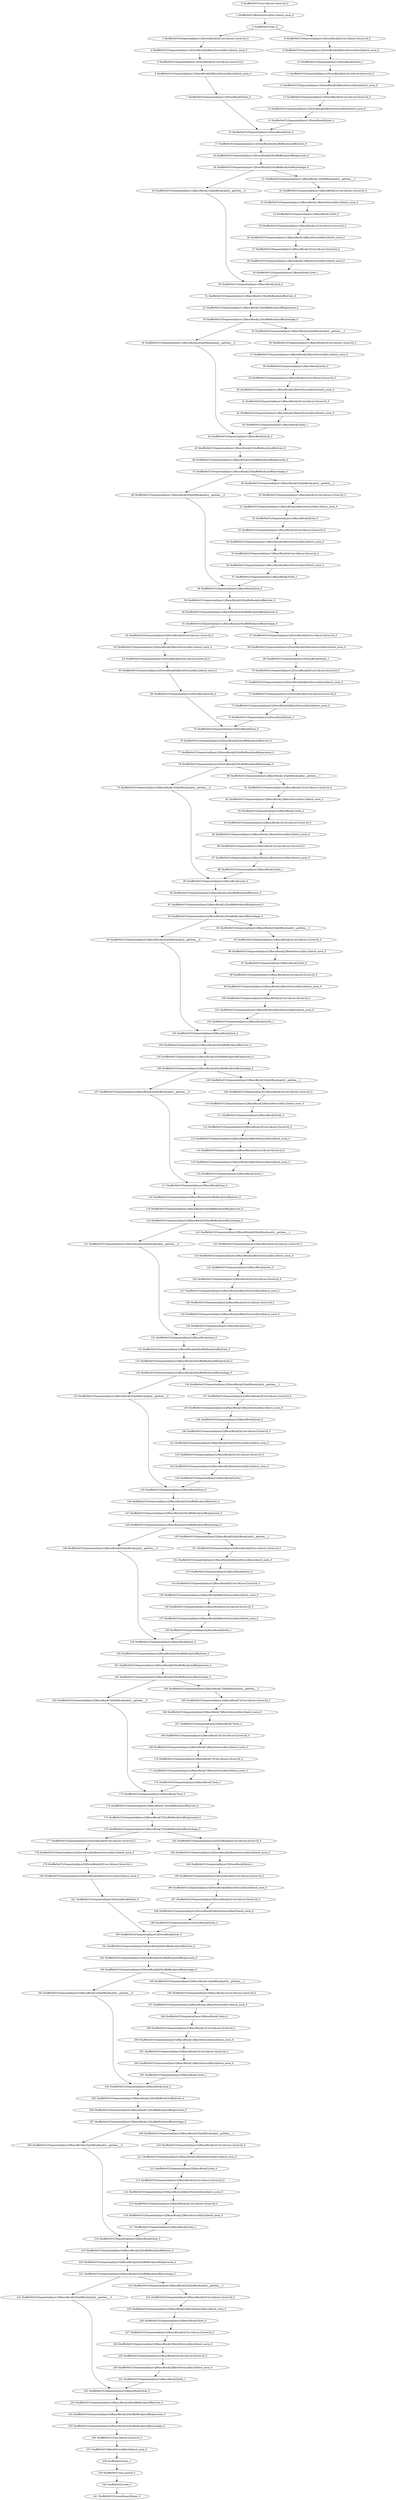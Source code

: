 strict digraph  {
"0 ShuffleNetV2/Conv2d[conv1]/conv2d_0" [id=0, type=conv2d];
"1 ShuffleNetV2/BatchNorm2d[bn1]/batch_norm_0" [id=1, type=batch_norm];
"2 ShuffleNetV2/relu_0" [id=2, type=relu];
"3 ShuffleNetV2/Sequential[layer1]/DownBlock[0]/Conv2d[conv1]/conv2d_0" [id=3, type=conv2d];
"4 ShuffleNetV2/Sequential[layer1]/DownBlock[0]/BatchNorm2d[bn1]/batch_norm_0" [id=4, type=batch_norm];
"5 ShuffleNetV2/Sequential[layer1]/DownBlock[0]/Conv2d[conv2]/conv2d_0" [id=5, type=conv2d];
"6 ShuffleNetV2/Sequential[layer1]/DownBlock[0]/BatchNorm2d[bn2]/batch_norm_0" [id=6, type=batch_norm];
"7 ShuffleNetV2/Sequential[layer1]/DownBlock[0]/relu_0" [id=7, type=relu];
"8 ShuffleNetV2/Sequential[layer1]/DownBlock[0]/Conv2d[conv3]/conv2d_0" [id=8, type=conv2d];
"9 ShuffleNetV2/Sequential[layer1]/DownBlock[0]/BatchNorm2d[bn3]/batch_norm_0" [id=9, type=batch_norm];
"10 ShuffleNetV2/Sequential[layer1]/DownBlock[0]/relu_1" [id=10, type=relu];
"11 ShuffleNetV2/Sequential[layer1]/DownBlock[0]/Conv2d[conv4]/conv2d_0" [id=11, type=conv2d];
"12 ShuffleNetV2/Sequential[layer1]/DownBlock[0]/BatchNorm2d[bn4]/batch_norm_0" [id=12, type=batch_norm];
"13 ShuffleNetV2/Sequential[layer1]/DownBlock[0]/Conv2d[conv5]/conv2d_0" [id=13, type=conv2d];
"14 ShuffleNetV2/Sequential[layer1]/DownBlock[0]/BatchNorm2d[bn5]/batch_norm_0" [id=14, type=batch_norm];
"15 ShuffleNetV2/Sequential[layer1]/DownBlock[0]/relu_2" [id=15, type=relu];
"16 ShuffleNetV2/Sequential[layer1]/DownBlock[0]/cat_0" [id=16, type=cat];
"17 ShuffleNetV2/Sequential[layer1]/DownBlock[0]/ShuffleBlock[shuffle]/view_0" [id=17, type=view];
"18 ShuffleNetV2/Sequential[layer1]/DownBlock[0]/ShuffleBlock[shuffle]/permute_0" [id=18, type=permute];
"19 ShuffleNetV2/Sequential[layer1]/DownBlock[0]/ShuffleBlock[shuffle]/reshape_0" [id=19, type=reshape];
"20 ShuffleNetV2/Sequential[layer1]/BasicBlock[1]/SplitBlock[split]/__getitem___0" [id=20, type=__getitem__];
"21 ShuffleNetV2/Sequential[layer1]/BasicBlock[1]/SplitBlock[split]/__getitem___1" [id=21, type=__getitem__];
"22 ShuffleNetV2/Sequential[layer1]/BasicBlock[1]/Conv2d[conv1]/conv2d_0" [id=22, type=conv2d];
"23 ShuffleNetV2/Sequential[layer1]/BasicBlock[1]/BatchNorm2d[bn1]/batch_norm_0" [id=23, type=batch_norm];
"24 ShuffleNetV2/Sequential[layer1]/BasicBlock[1]/relu_0" [id=24, type=relu];
"25 ShuffleNetV2/Sequential[layer1]/BasicBlock[1]/Conv2d[conv2]/conv2d_0" [id=25, type=conv2d];
"26 ShuffleNetV2/Sequential[layer1]/BasicBlock[1]/BatchNorm2d[bn2]/batch_norm_0" [id=26, type=batch_norm];
"27 ShuffleNetV2/Sequential[layer1]/BasicBlock[1]/Conv2d[conv3]/conv2d_0" [id=27, type=conv2d];
"28 ShuffleNetV2/Sequential[layer1]/BasicBlock[1]/BatchNorm2d[bn3]/batch_norm_0" [id=28, type=batch_norm];
"29 ShuffleNetV2/Sequential[layer1]/BasicBlock[1]/relu_1" [id=29, type=relu];
"30 ShuffleNetV2/Sequential[layer1]/BasicBlock[1]/cat_0" [id=30, type=cat];
"31 ShuffleNetV2/Sequential[layer1]/BasicBlock[1]/ShuffleBlock[shuffle]/view_0" [id=31, type=view];
"32 ShuffleNetV2/Sequential[layer1]/BasicBlock[1]/ShuffleBlock[shuffle]/permute_0" [id=32, type=permute];
"33 ShuffleNetV2/Sequential[layer1]/BasicBlock[1]/ShuffleBlock[shuffle]/reshape_0" [id=33, type=reshape];
"34 ShuffleNetV2/Sequential[layer1]/BasicBlock[2]/SplitBlock[split]/__getitem___0" [id=34, type=__getitem__];
"35 ShuffleNetV2/Sequential[layer1]/BasicBlock[2]/SplitBlock[split]/__getitem___1" [id=35, type=__getitem__];
"36 ShuffleNetV2/Sequential[layer1]/BasicBlock[2]/Conv2d[conv1]/conv2d_0" [id=36, type=conv2d];
"37 ShuffleNetV2/Sequential[layer1]/BasicBlock[2]/BatchNorm2d[bn1]/batch_norm_0" [id=37, type=batch_norm];
"38 ShuffleNetV2/Sequential[layer1]/BasicBlock[2]/relu_0" [id=38, type=relu];
"39 ShuffleNetV2/Sequential[layer1]/BasicBlock[2]/Conv2d[conv2]/conv2d_0" [id=39, type=conv2d];
"40 ShuffleNetV2/Sequential[layer1]/BasicBlock[2]/BatchNorm2d[bn2]/batch_norm_0" [id=40, type=batch_norm];
"41 ShuffleNetV2/Sequential[layer1]/BasicBlock[2]/Conv2d[conv3]/conv2d_0" [id=41, type=conv2d];
"42 ShuffleNetV2/Sequential[layer1]/BasicBlock[2]/BatchNorm2d[bn3]/batch_norm_0" [id=42, type=batch_norm];
"43 ShuffleNetV2/Sequential[layer1]/BasicBlock[2]/relu_1" [id=43, type=relu];
"44 ShuffleNetV2/Sequential[layer1]/BasicBlock[2]/cat_0" [id=44, type=cat];
"45 ShuffleNetV2/Sequential[layer1]/BasicBlock[2]/ShuffleBlock[shuffle]/view_0" [id=45, type=view];
"46 ShuffleNetV2/Sequential[layer1]/BasicBlock[2]/ShuffleBlock[shuffle]/permute_0" [id=46, type=permute];
"47 ShuffleNetV2/Sequential[layer1]/BasicBlock[2]/ShuffleBlock[shuffle]/reshape_0" [id=47, type=reshape];
"48 ShuffleNetV2/Sequential[layer1]/BasicBlock[3]/SplitBlock[split]/__getitem___0" [id=48, type=__getitem__];
"49 ShuffleNetV2/Sequential[layer1]/BasicBlock[3]/SplitBlock[split]/__getitem___1" [id=49, type=__getitem__];
"50 ShuffleNetV2/Sequential[layer1]/BasicBlock[3]/Conv2d[conv1]/conv2d_0" [id=50, type=conv2d];
"51 ShuffleNetV2/Sequential[layer1]/BasicBlock[3]/BatchNorm2d[bn1]/batch_norm_0" [id=51, type=batch_norm];
"52 ShuffleNetV2/Sequential[layer1]/BasicBlock[3]/relu_0" [id=52, type=relu];
"53 ShuffleNetV2/Sequential[layer1]/BasicBlock[3]/Conv2d[conv2]/conv2d_0" [id=53, type=conv2d];
"54 ShuffleNetV2/Sequential[layer1]/BasicBlock[3]/BatchNorm2d[bn2]/batch_norm_0" [id=54, type=batch_norm];
"55 ShuffleNetV2/Sequential[layer1]/BasicBlock[3]/Conv2d[conv3]/conv2d_0" [id=55, type=conv2d];
"56 ShuffleNetV2/Sequential[layer1]/BasicBlock[3]/BatchNorm2d[bn3]/batch_norm_0" [id=56, type=batch_norm];
"57 ShuffleNetV2/Sequential[layer1]/BasicBlock[3]/relu_1" [id=57, type=relu];
"58 ShuffleNetV2/Sequential[layer1]/BasicBlock[3]/cat_0" [id=58, type=cat];
"59 ShuffleNetV2/Sequential[layer1]/BasicBlock[3]/ShuffleBlock[shuffle]/view_0" [id=59, type=view];
"60 ShuffleNetV2/Sequential[layer1]/BasicBlock[3]/ShuffleBlock[shuffle]/permute_0" [id=60, type=permute];
"61 ShuffleNetV2/Sequential[layer1]/BasicBlock[3]/ShuffleBlock[shuffle]/reshape_0" [id=61, type=reshape];
"62 ShuffleNetV2/Sequential[layer2]/DownBlock[0]/Conv2d[conv1]/conv2d_0" [id=62, type=conv2d];
"63 ShuffleNetV2/Sequential[layer2]/DownBlock[0]/BatchNorm2d[bn1]/batch_norm_0" [id=63, type=batch_norm];
"64 ShuffleNetV2/Sequential[layer2]/DownBlock[0]/Conv2d[conv2]/conv2d_0" [id=64, type=conv2d];
"65 ShuffleNetV2/Sequential[layer2]/DownBlock[0]/BatchNorm2d[bn2]/batch_norm_0" [id=65, type=batch_norm];
"66 ShuffleNetV2/Sequential[layer2]/DownBlock[0]/relu_0" [id=66, type=relu];
"67 ShuffleNetV2/Sequential[layer2]/DownBlock[0]/Conv2d[conv3]/conv2d_0" [id=67, type=conv2d];
"68 ShuffleNetV2/Sequential[layer2]/DownBlock[0]/BatchNorm2d[bn3]/batch_norm_0" [id=68, type=batch_norm];
"69 ShuffleNetV2/Sequential[layer2]/DownBlock[0]/relu_1" [id=69, type=relu];
"70 ShuffleNetV2/Sequential[layer2]/DownBlock[0]/Conv2d[conv4]/conv2d_0" [id=70, type=conv2d];
"71 ShuffleNetV2/Sequential[layer2]/DownBlock[0]/BatchNorm2d[bn4]/batch_norm_0" [id=71, type=batch_norm];
"72 ShuffleNetV2/Sequential[layer2]/DownBlock[0]/Conv2d[conv5]/conv2d_0" [id=72, type=conv2d];
"73 ShuffleNetV2/Sequential[layer2]/DownBlock[0]/BatchNorm2d[bn5]/batch_norm_0" [id=73, type=batch_norm];
"74 ShuffleNetV2/Sequential[layer2]/DownBlock[0]/relu_2" [id=74, type=relu];
"75 ShuffleNetV2/Sequential[layer2]/DownBlock[0]/cat_0" [id=75, type=cat];
"76 ShuffleNetV2/Sequential[layer2]/DownBlock[0]/ShuffleBlock[shuffle]/view_0" [id=76, type=view];
"77 ShuffleNetV2/Sequential[layer2]/DownBlock[0]/ShuffleBlock[shuffle]/permute_0" [id=77, type=permute];
"78 ShuffleNetV2/Sequential[layer2]/DownBlock[0]/ShuffleBlock[shuffle]/reshape_0" [id=78, type=reshape];
"79 ShuffleNetV2/Sequential[layer2]/BasicBlock[1]/SplitBlock[split]/__getitem___0" [id=79, type=__getitem__];
"80 ShuffleNetV2/Sequential[layer2]/BasicBlock[1]/SplitBlock[split]/__getitem___1" [id=80, type=__getitem__];
"81 ShuffleNetV2/Sequential[layer2]/BasicBlock[1]/Conv2d[conv1]/conv2d_0" [id=81, type=conv2d];
"82 ShuffleNetV2/Sequential[layer2]/BasicBlock[1]/BatchNorm2d[bn1]/batch_norm_0" [id=82, type=batch_norm];
"83 ShuffleNetV2/Sequential[layer2]/BasicBlock[1]/relu_0" [id=83, type=relu];
"84 ShuffleNetV2/Sequential[layer2]/BasicBlock[1]/Conv2d[conv2]/conv2d_0" [id=84, type=conv2d];
"85 ShuffleNetV2/Sequential[layer2]/BasicBlock[1]/BatchNorm2d[bn2]/batch_norm_0" [id=85, type=batch_norm];
"86 ShuffleNetV2/Sequential[layer2]/BasicBlock[1]/Conv2d[conv3]/conv2d_0" [id=86, type=conv2d];
"87 ShuffleNetV2/Sequential[layer2]/BasicBlock[1]/BatchNorm2d[bn3]/batch_norm_0" [id=87, type=batch_norm];
"88 ShuffleNetV2/Sequential[layer2]/BasicBlock[1]/relu_1" [id=88, type=relu];
"89 ShuffleNetV2/Sequential[layer2]/BasicBlock[1]/cat_0" [id=89, type=cat];
"90 ShuffleNetV2/Sequential[layer2]/BasicBlock[1]/ShuffleBlock[shuffle]/view_0" [id=90, type=view];
"91 ShuffleNetV2/Sequential[layer2]/BasicBlock[1]/ShuffleBlock[shuffle]/permute_0" [id=91, type=permute];
"92 ShuffleNetV2/Sequential[layer2]/BasicBlock[1]/ShuffleBlock[shuffle]/reshape_0" [id=92, type=reshape];
"93 ShuffleNetV2/Sequential[layer2]/BasicBlock[2]/SplitBlock[split]/__getitem___0" [id=93, type=__getitem__];
"94 ShuffleNetV2/Sequential[layer2]/BasicBlock[2]/SplitBlock[split]/__getitem___1" [id=94, type=__getitem__];
"95 ShuffleNetV2/Sequential[layer2]/BasicBlock[2]/Conv2d[conv1]/conv2d_0" [id=95, type=conv2d];
"96 ShuffleNetV2/Sequential[layer2]/BasicBlock[2]/BatchNorm2d[bn1]/batch_norm_0" [id=96, type=batch_norm];
"97 ShuffleNetV2/Sequential[layer2]/BasicBlock[2]/relu_0" [id=97, type=relu];
"98 ShuffleNetV2/Sequential[layer2]/BasicBlock[2]/Conv2d[conv2]/conv2d_0" [id=98, type=conv2d];
"99 ShuffleNetV2/Sequential[layer2]/BasicBlock[2]/BatchNorm2d[bn2]/batch_norm_0" [id=99, type=batch_norm];
"100 ShuffleNetV2/Sequential[layer2]/BasicBlock[2]/Conv2d[conv3]/conv2d_0" [id=100, type=conv2d];
"101 ShuffleNetV2/Sequential[layer2]/BasicBlock[2]/BatchNorm2d[bn3]/batch_norm_0" [id=101, type=batch_norm];
"102 ShuffleNetV2/Sequential[layer2]/BasicBlock[2]/relu_1" [id=102, type=relu];
"103 ShuffleNetV2/Sequential[layer2]/BasicBlock[2]/cat_0" [id=103, type=cat];
"104 ShuffleNetV2/Sequential[layer2]/BasicBlock[2]/ShuffleBlock[shuffle]/view_0" [id=104, type=view];
"105 ShuffleNetV2/Sequential[layer2]/BasicBlock[2]/ShuffleBlock[shuffle]/permute_0" [id=105, type=permute];
"106 ShuffleNetV2/Sequential[layer2]/BasicBlock[2]/ShuffleBlock[shuffle]/reshape_0" [id=106, type=reshape];
"107 ShuffleNetV2/Sequential[layer2]/BasicBlock[3]/SplitBlock[split]/__getitem___0" [id=107, type=__getitem__];
"108 ShuffleNetV2/Sequential[layer2]/BasicBlock[3]/SplitBlock[split]/__getitem___1" [id=108, type=__getitem__];
"109 ShuffleNetV2/Sequential[layer2]/BasicBlock[3]/Conv2d[conv1]/conv2d_0" [id=109, type=conv2d];
"110 ShuffleNetV2/Sequential[layer2]/BasicBlock[3]/BatchNorm2d[bn1]/batch_norm_0" [id=110, type=batch_norm];
"111 ShuffleNetV2/Sequential[layer2]/BasicBlock[3]/relu_0" [id=111, type=relu];
"112 ShuffleNetV2/Sequential[layer2]/BasicBlock[3]/Conv2d[conv2]/conv2d_0" [id=112, type=conv2d];
"113 ShuffleNetV2/Sequential[layer2]/BasicBlock[3]/BatchNorm2d[bn2]/batch_norm_0" [id=113, type=batch_norm];
"114 ShuffleNetV2/Sequential[layer2]/BasicBlock[3]/Conv2d[conv3]/conv2d_0" [id=114, type=conv2d];
"115 ShuffleNetV2/Sequential[layer2]/BasicBlock[3]/BatchNorm2d[bn3]/batch_norm_0" [id=115, type=batch_norm];
"116 ShuffleNetV2/Sequential[layer2]/BasicBlock[3]/relu_1" [id=116, type=relu];
"117 ShuffleNetV2/Sequential[layer2]/BasicBlock[3]/cat_0" [id=117, type=cat];
"118 ShuffleNetV2/Sequential[layer2]/BasicBlock[3]/ShuffleBlock[shuffle]/view_0" [id=118, type=view];
"119 ShuffleNetV2/Sequential[layer2]/BasicBlock[3]/ShuffleBlock[shuffle]/permute_0" [id=119, type=permute];
"120 ShuffleNetV2/Sequential[layer2]/BasicBlock[3]/ShuffleBlock[shuffle]/reshape_0" [id=120, type=reshape];
"121 ShuffleNetV2/Sequential[layer2]/BasicBlock[4]/SplitBlock[split]/__getitem___0" [id=121, type=__getitem__];
"122 ShuffleNetV2/Sequential[layer2]/BasicBlock[4]/SplitBlock[split]/__getitem___1" [id=122, type=__getitem__];
"123 ShuffleNetV2/Sequential[layer2]/BasicBlock[4]/Conv2d[conv1]/conv2d_0" [id=123, type=conv2d];
"124 ShuffleNetV2/Sequential[layer2]/BasicBlock[4]/BatchNorm2d[bn1]/batch_norm_0" [id=124, type=batch_norm];
"125 ShuffleNetV2/Sequential[layer2]/BasicBlock[4]/relu_0" [id=125, type=relu];
"126 ShuffleNetV2/Sequential[layer2]/BasicBlock[4]/Conv2d[conv2]/conv2d_0" [id=126, type=conv2d];
"127 ShuffleNetV2/Sequential[layer2]/BasicBlock[4]/BatchNorm2d[bn2]/batch_norm_0" [id=127, type=batch_norm];
"128 ShuffleNetV2/Sequential[layer2]/BasicBlock[4]/Conv2d[conv3]/conv2d_0" [id=128, type=conv2d];
"129 ShuffleNetV2/Sequential[layer2]/BasicBlock[4]/BatchNorm2d[bn3]/batch_norm_0" [id=129, type=batch_norm];
"130 ShuffleNetV2/Sequential[layer2]/BasicBlock[4]/relu_1" [id=130, type=relu];
"131 ShuffleNetV2/Sequential[layer2]/BasicBlock[4]/cat_0" [id=131, type=cat];
"132 ShuffleNetV2/Sequential[layer2]/BasicBlock[4]/ShuffleBlock[shuffle]/view_0" [id=132, type=view];
"133 ShuffleNetV2/Sequential[layer2]/BasicBlock[4]/ShuffleBlock[shuffle]/permute_0" [id=133, type=permute];
"134 ShuffleNetV2/Sequential[layer2]/BasicBlock[4]/ShuffleBlock[shuffle]/reshape_0" [id=134, type=reshape];
"135 ShuffleNetV2/Sequential[layer2]/BasicBlock[5]/SplitBlock[split]/__getitem___0" [id=135, type=__getitem__];
"136 ShuffleNetV2/Sequential[layer2]/BasicBlock[5]/SplitBlock[split]/__getitem___1" [id=136, type=__getitem__];
"137 ShuffleNetV2/Sequential[layer2]/BasicBlock[5]/Conv2d[conv1]/conv2d_0" [id=137, type=conv2d];
"138 ShuffleNetV2/Sequential[layer2]/BasicBlock[5]/BatchNorm2d[bn1]/batch_norm_0" [id=138, type=batch_norm];
"139 ShuffleNetV2/Sequential[layer2]/BasicBlock[5]/relu_0" [id=139, type=relu];
"140 ShuffleNetV2/Sequential[layer2]/BasicBlock[5]/Conv2d[conv2]/conv2d_0" [id=140, type=conv2d];
"141 ShuffleNetV2/Sequential[layer2]/BasicBlock[5]/BatchNorm2d[bn2]/batch_norm_0" [id=141, type=batch_norm];
"142 ShuffleNetV2/Sequential[layer2]/BasicBlock[5]/Conv2d[conv3]/conv2d_0" [id=142, type=conv2d];
"143 ShuffleNetV2/Sequential[layer2]/BasicBlock[5]/BatchNorm2d[bn3]/batch_norm_0" [id=143, type=batch_norm];
"144 ShuffleNetV2/Sequential[layer2]/BasicBlock[5]/relu_1" [id=144, type=relu];
"145 ShuffleNetV2/Sequential[layer2]/BasicBlock[5]/cat_0" [id=145, type=cat];
"146 ShuffleNetV2/Sequential[layer2]/BasicBlock[5]/ShuffleBlock[shuffle]/view_0" [id=146, type=view];
"147 ShuffleNetV2/Sequential[layer2]/BasicBlock[5]/ShuffleBlock[shuffle]/permute_0" [id=147, type=permute];
"148 ShuffleNetV2/Sequential[layer2]/BasicBlock[5]/ShuffleBlock[shuffle]/reshape_0" [id=148, type=reshape];
"149 ShuffleNetV2/Sequential[layer2]/BasicBlock[6]/SplitBlock[split]/__getitem___0" [id=149, type=__getitem__];
"150 ShuffleNetV2/Sequential[layer2]/BasicBlock[6]/SplitBlock[split]/__getitem___1" [id=150, type=__getitem__];
"151 ShuffleNetV2/Sequential[layer2]/BasicBlock[6]/Conv2d[conv1]/conv2d_0" [id=151, type=conv2d];
"152 ShuffleNetV2/Sequential[layer2]/BasicBlock[6]/BatchNorm2d[bn1]/batch_norm_0" [id=152, type=batch_norm];
"153 ShuffleNetV2/Sequential[layer2]/BasicBlock[6]/relu_0" [id=153, type=relu];
"154 ShuffleNetV2/Sequential[layer2]/BasicBlock[6]/Conv2d[conv2]/conv2d_0" [id=154, type=conv2d];
"155 ShuffleNetV2/Sequential[layer2]/BasicBlock[6]/BatchNorm2d[bn2]/batch_norm_0" [id=155, type=batch_norm];
"156 ShuffleNetV2/Sequential[layer2]/BasicBlock[6]/Conv2d[conv3]/conv2d_0" [id=156, type=conv2d];
"157 ShuffleNetV2/Sequential[layer2]/BasicBlock[6]/BatchNorm2d[bn3]/batch_norm_0" [id=157, type=batch_norm];
"158 ShuffleNetV2/Sequential[layer2]/BasicBlock[6]/relu_1" [id=158, type=relu];
"159 ShuffleNetV2/Sequential[layer2]/BasicBlock[6]/cat_0" [id=159, type=cat];
"160 ShuffleNetV2/Sequential[layer2]/BasicBlock[6]/ShuffleBlock[shuffle]/view_0" [id=160, type=view];
"161 ShuffleNetV2/Sequential[layer2]/BasicBlock[6]/ShuffleBlock[shuffle]/permute_0" [id=161, type=permute];
"162 ShuffleNetV2/Sequential[layer2]/BasicBlock[6]/ShuffleBlock[shuffle]/reshape_0" [id=162, type=reshape];
"163 ShuffleNetV2/Sequential[layer2]/BasicBlock[7]/SplitBlock[split]/__getitem___0" [id=163, type=__getitem__];
"164 ShuffleNetV2/Sequential[layer2]/BasicBlock[7]/SplitBlock[split]/__getitem___1" [id=164, type=__getitem__];
"165 ShuffleNetV2/Sequential[layer2]/BasicBlock[7]/Conv2d[conv1]/conv2d_0" [id=165, type=conv2d];
"166 ShuffleNetV2/Sequential[layer2]/BasicBlock[7]/BatchNorm2d[bn1]/batch_norm_0" [id=166, type=batch_norm];
"167 ShuffleNetV2/Sequential[layer2]/BasicBlock[7]/relu_0" [id=167, type=relu];
"168 ShuffleNetV2/Sequential[layer2]/BasicBlock[7]/Conv2d[conv2]/conv2d_0" [id=168, type=conv2d];
"169 ShuffleNetV2/Sequential[layer2]/BasicBlock[7]/BatchNorm2d[bn2]/batch_norm_0" [id=169, type=batch_norm];
"170 ShuffleNetV2/Sequential[layer2]/BasicBlock[7]/Conv2d[conv3]/conv2d_0" [id=170, type=conv2d];
"171 ShuffleNetV2/Sequential[layer2]/BasicBlock[7]/BatchNorm2d[bn3]/batch_norm_0" [id=171, type=batch_norm];
"172 ShuffleNetV2/Sequential[layer2]/BasicBlock[7]/relu_1" [id=172, type=relu];
"173 ShuffleNetV2/Sequential[layer2]/BasicBlock[7]/cat_0" [id=173, type=cat];
"174 ShuffleNetV2/Sequential[layer2]/BasicBlock[7]/ShuffleBlock[shuffle]/view_0" [id=174, type=view];
"175 ShuffleNetV2/Sequential[layer2]/BasicBlock[7]/ShuffleBlock[shuffle]/permute_0" [id=175, type=permute];
"176 ShuffleNetV2/Sequential[layer2]/BasicBlock[7]/ShuffleBlock[shuffle]/reshape_0" [id=176, type=reshape];
"177 ShuffleNetV2/Sequential[layer3]/DownBlock[0]/Conv2d[conv1]/conv2d_0" [id=177, type=conv2d];
"178 ShuffleNetV2/Sequential[layer3]/DownBlock[0]/BatchNorm2d[bn1]/batch_norm_0" [id=178, type=batch_norm];
"179 ShuffleNetV2/Sequential[layer3]/DownBlock[0]/Conv2d[conv2]/conv2d_0" [id=179, type=conv2d];
"180 ShuffleNetV2/Sequential[layer3]/DownBlock[0]/BatchNorm2d[bn2]/batch_norm_0" [id=180, type=batch_norm];
"181 ShuffleNetV2/Sequential[layer3]/DownBlock[0]/relu_0" [id=181, type=relu];
"182 ShuffleNetV2/Sequential[layer3]/DownBlock[0]/Conv2d[conv3]/conv2d_0" [id=182, type=conv2d];
"183 ShuffleNetV2/Sequential[layer3]/DownBlock[0]/BatchNorm2d[bn3]/batch_norm_0" [id=183, type=batch_norm];
"184 ShuffleNetV2/Sequential[layer3]/DownBlock[0]/relu_1" [id=184, type=relu];
"185 ShuffleNetV2/Sequential[layer3]/DownBlock[0]/Conv2d[conv4]/conv2d_0" [id=185, type=conv2d];
"186 ShuffleNetV2/Sequential[layer3]/DownBlock[0]/BatchNorm2d[bn4]/batch_norm_0" [id=186, type=batch_norm];
"187 ShuffleNetV2/Sequential[layer3]/DownBlock[0]/Conv2d[conv5]/conv2d_0" [id=187, type=conv2d];
"188 ShuffleNetV2/Sequential[layer3]/DownBlock[0]/BatchNorm2d[bn5]/batch_norm_0" [id=188, type=batch_norm];
"189 ShuffleNetV2/Sequential[layer3]/DownBlock[0]/relu_2" [id=189, type=relu];
"190 ShuffleNetV2/Sequential[layer3]/DownBlock[0]/cat_0" [id=190, type=cat];
"191 ShuffleNetV2/Sequential[layer3]/DownBlock[0]/ShuffleBlock[shuffle]/view_0" [id=191, type=view];
"192 ShuffleNetV2/Sequential[layer3]/DownBlock[0]/ShuffleBlock[shuffle]/permute_0" [id=192, type=permute];
"193 ShuffleNetV2/Sequential[layer3]/DownBlock[0]/ShuffleBlock[shuffle]/reshape_0" [id=193, type=reshape];
"194 ShuffleNetV2/Sequential[layer3]/BasicBlock[1]/SplitBlock[split]/__getitem___0" [id=194, type=__getitem__];
"195 ShuffleNetV2/Sequential[layer3]/BasicBlock[1]/SplitBlock[split]/__getitem___1" [id=195, type=__getitem__];
"196 ShuffleNetV2/Sequential[layer3]/BasicBlock[1]/Conv2d[conv1]/conv2d_0" [id=196, type=conv2d];
"197 ShuffleNetV2/Sequential[layer3]/BasicBlock[1]/BatchNorm2d[bn1]/batch_norm_0" [id=197, type=batch_norm];
"198 ShuffleNetV2/Sequential[layer3]/BasicBlock[1]/relu_0" [id=198, type=relu];
"199 ShuffleNetV2/Sequential[layer3]/BasicBlock[1]/Conv2d[conv2]/conv2d_0" [id=199, type=conv2d];
"200 ShuffleNetV2/Sequential[layer3]/BasicBlock[1]/BatchNorm2d[bn2]/batch_norm_0" [id=200, type=batch_norm];
"201 ShuffleNetV2/Sequential[layer3]/BasicBlock[1]/Conv2d[conv3]/conv2d_0" [id=201, type=conv2d];
"202 ShuffleNetV2/Sequential[layer3]/BasicBlock[1]/BatchNorm2d[bn3]/batch_norm_0" [id=202, type=batch_norm];
"203 ShuffleNetV2/Sequential[layer3]/BasicBlock[1]/relu_1" [id=203, type=relu];
"204 ShuffleNetV2/Sequential[layer3]/BasicBlock[1]/cat_0" [id=204, type=cat];
"205 ShuffleNetV2/Sequential[layer3]/BasicBlock[1]/ShuffleBlock[shuffle]/view_0" [id=205, type=view];
"206 ShuffleNetV2/Sequential[layer3]/BasicBlock[1]/ShuffleBlock[shuffle]/permute_0" [id=206, type=permute];
"207 ShuffleNetV2/Sequential[layer3]/BasicBlock[1]/ShuffleBlock[shuffle]/reshape_0" [id=207, type=reshape];
"208 ShuffleNetV2/Sequential[layer3]/BasicBlock[2]/SplitBlock[split]/__getitem___0" [id=208, type=__getitem__];
"209 ShuffleNetV2/Sequential[layer3]/BasicBlock[2]/SplitBlock[split]/__getitem___1" [id=209, type=__getitem__];
"210 ShuffleNetV2/Sequential[layer3]/BasicBlock[2]/Conv2d[conv1]/conv2d_0" [id=210, type=conv2d];
"211 ShuffleNetV2/Sequential[layer3]/BasicBlock[2]/BatchNorm2d[bn1]/batch_norm_0" [id=211, type=batch_norm];
"212 ShuffleNetV2/Sequential[layer3]/BasicBlock[2]/relu_0" [id=212, type=relu];
"213 ShuffleNetV2/Sequential[layer3]/BasicBlock[2]/Conv2d[conv2]/conv2d_0" [id=213, type=conv2d];
"214 ShuffleNetV2/Sequential[layer3]/BasicBlock[2]/BatchNorm2d[bn2]/batch_norm_0" [id=214, type=batch_norm];
"215 ShuffleNetV2/Sequential[layer3]/BasicBlock[2]/Conv2d[conv3]/conv2d_0" [id=215, type=conv2d];
"216 ShuffleNetV2/Sequential[layer3]/BasicBlock[2]/BatchNorm2d[bn3]/batch_norm_0" [id=216, type=batch_norm];
"217 ShuffleNetV2/Sequential[layer3]/BasicBlock[2]/relu_1" [id=217, type=relu];
"218 ShuffleNetV2/Sequential[layer3]/BasicBlock[2]/cat_0" [id=218, type=cat];
"219 ShuffleNetV2/Sequential[layer3]/BasicBlock[2]/ShuffleBlock[shuffle]/view_0" [id=219, type=view];
"220 ShuffleNetV2/Sequential[layer3]/BasicBlock[2]/ShuffleBlock[shuffle]/permute_0" [id=220, type=permute];
"221 ShuffleNetV2/Sequential[layer3]/BasicBlock[2]/ShuffleBlock[shuffle]/reshape_0" [id=221, type=reshape];
"222 ShuffleNetV2/Sequential[layer3]/BasicBlock[3]/SplitBlock[split]/__getitem___0" [id=222, type=__getitem__];
"223 ShuffleNetV2/Sequential[layer3]/BasicBlock[3]/SplitBlock[split]/__getitem___1" [id=223, type=__getitem__];
"224 ShuffleNetV2/Sequential[layer3]/BasicBlock[3]/Conv2d[conv1]/conv2d_0" [id=224, type=conv2d];
"225 ShuffleNetV2/Sequential[layer3]/BasicBlock[3]/BatchNorm2d[bn1]/batch_norm_0" [id=225, type=batch_norm];
"226 ShuffleNetV2/Sequential[layer3]/BasicBlock[3]/relu_0" [id=226, type=relu];
"227 ShuffleNetV2/Sequential[layer3]/BasicBlock[3]/Conv2d[conv2]/conv2d_0" [id=227, type=conv2d];
"228 ShuffleNetV2/Sequential[layer3]/BasicBlock[3]/BatchNorm2d[bn2]/batch_norm_0" [id=228, type=batch_norm];
"229 ShuffleNetV2/Sequential[layer3]/BasicBlock[3]/Conv2d[conv3]/conv2d_0" [id=229, type=conv2d];
"230 ShuffleNetV2/Sequential[layer3]/BasicBlock[3]/BatchNorm2d[bn3]/batch_norm_0" [id=230, type=batch_norm];
"231 ShuffleNetV2/Sequential[layer3]/BasicBlock[3]/relu_1" [id=231, type=relu];
"232 ShuffleNetV2/Sequential[layer3]/BasicBlock[3]/cat_0" [id=232, type=cat];
"233 ShuffleNetV2/Sequential[layer3]/BasicBlock[3]/ShuffleBlock[shuffle]/view_0" [id=233, type=view];
"234 ShuffleNetV2/Sequential[layer3]/BasicBlock[3]/ShuffleBlock[shuffle]/permute_0" [id=234, type=permute];
"235 ShuffleNetV2/Sequential[layer3]/BasicBlock[3]/ShuffleBlock[shuffle]/reshape_0" [id=235, type=reshape];
"236 ShuffleNetV2/Conv2d[conv2]/conv2d_0" [id=236, type=conv2d];
"237 ShuffleNetV2/BatchNorm2d[bn2]/batch_norm_0" [id=237, type=batch_norm];
"238 ShuffleNetV2/relu_1" [id=238, type=relu];
"239 ShuffleNetV2/avg_pool2d_0" [id=239, type=avg_pool2d];
"240 ShuffleNetV2/view_0" [id=240, type=view];
"241 ShuffleNetV2/Linear[linear]/linear_0" [id=241, type=linear];
"0 ShuffleNetV2/Conv2d[conv1]/conv2d_0" -> "1 ShuffleNetV2/BatchNorm2d[bn1]/batch_norm_0";
"1 ShuffleNetV2/BatchNorm2d[bn1]/batch_norm_0" -> "2 ShuffleNetV2/relu_0";
"2 ShuffleNetV2/relu_0" -> "3 ShuffleNetV2/Sequential[layer1]/DownBlock[0]/Conv2d[conv1]/conv2d_0";
"2 ShuffleNetV2/relu_0" -> "8 ShuffleNetV2/Sequential[layer1]/DownBlock[0]/Conv2d[conv3]/conv2d_0";
"3 ShuffleNetV2/Sequential[layer1]/DownBlock[0]/Conv2d[conv1]/conv2d_0" -> "4 ShuffleNetV2/Sequential[layer1]/DownBlock[0]/BatchNorm2d[bn1]/batch_norm_0";
"4 ShuffleNetV2/Sequential[layer1]/DownBlock[0]/BatchNorm2d[bn1]/batch_norm_0" -> "5 ShuffleNetV2/Sequential[layer1]/DownBlock[0]/Conv2d[conv2]/conv2d_0";
"5 ShuffleNetV2/Sequential[layer1]/DownBlock[0]/Conv2d[conv2]/conv2d_0" -> "6 ShuffleNetV2/Sequential[layer1]/DownBlock[0]/BatchNorm2d[bn2]/batch_norm_0";
"6 ShuffleNetV2/Sequential[layer1]/DownBlock[0]/BatchNorm2d[bn2]/batch_norm_0" -> "7 ShuffleNetV2/Sequential[layer1]/DownBlock[0]/relu_0";
"7 ShuffleNetV2/Sequential[layer1]/DownBlock[0]/relu_0" -> "16 ShuffleNetV2/Sequential[layer1]/DownBlock[0]/cat_0";
"8 ShuffleNetV2/Sequential[layer1]/DownBlock[0]/Conv2d[conv3]/conv2d_0" -> "9 ShuffleNetV2/Sequential[layer1]/DownBlock[0]/BatchNorm2d[bn3]/batch_norm_0";
"9 ShuffleNetV2/Sequential[layer1]/DownBlock[0]/BatchNorm2d[bn3]/batch_norm_0" -> "10 ShuffleNetV2/Sequential[layer1]/DownBlock[0]/relu_1";
"10 ShuffleNetV2/Sequential[layer1]/DownBlock[0]/relu_1" -> "11 ShuffleNetV2/Sequential[layer1]/DownBlock[0]/Conv2d[conv4]/conv2d_0";
"11 ShuffleNetV2/Sequential[layer1]/DownBlock[0]/Conv2d[conv4]/conv2d_0" -> "12 ShuffleNetV2/Sequential[layer1]/DownBlock[0]/BatchNorm2d[bn4]/batch_norm_0";
"12 ShuffleNetV2/Sequential[layer1]/DownBlock[0]/BatchNorm2d[bn4]/batch_norm_0" -> "13 ShuffleNetV2/Sequential[layer1]/DownBlock[0]/Conv2d[conv5]/conv2d_0";
"13 ShuffleNetV2/Sequential[layer1]/DownBlock[0]/Conv2d[conv5]/conv2d_0" -> "14 ShuffleNetV2/Sequential[layer1]/DownBlock[0]/BatchNorm2d[bn5]/batch_norm_0";
"14 ShuffleNetV2/Sequential[layer1]/DownBlock[0]/BatchNorm2d[bn5]/batch_norm_0" -> "15 ShuffleNetV2/Sequential[layer1]/DownBlock[0]/relu_2";
"15 ShuffleNetV2/Sequential[layer1]/DownBlock[0]/relu_2" -> "16 ShuffleNetV2/Sequential[layer1]/DownBlock[0]/cat_0";
"16 ShuffleNetV2/Sequential[layer1]/DownBlock[0]/cat_0" -> "17 ShuffleNetV2/Sequential[layer1]/DownBlock[0]/ShuffleBlock[shuffle]/view_0";
"17 ShuffleNetV2/Sequential[layer1]/DownBlock[0]/ShuffleBlock[shuffle]/view_0" -> "18 ShuffleNetV2/Sequential[layer1]/DownBlock[0]/ShuffleBlock[shuffle]/permute_0";
"18 ShuffleNetV2/Sequential[layer1]/DownBlock[0]/ShuffleBlock[shuffle]/permute_0" -> "19 ShuffleNetV2/Sequential[layer1]/DownBlock[0]/ShuffleBlock[shuffle]/reshape_0";
"19 ShuffleNetV2/Sequential[layer1]/DownBlock[0]/ShuffleBlock[shuffle]/reshape_0" -> "20 ShuffleNetV2/Sequential[layer1]/BasicBlock[1]/SplitBlock[split]/__getitem___0";
"19 ShuffleNetV2/Sequential[layer1]/DownBlock[0]/ShuffleBlock[shuffle]/reshape_0" -> "21 ShuffleNetV2/Sequential[layer1]/BasicBlock[1]/SplitBlock[split]/__getitem___1";
"20 ShuffleNetV2/Sequential[layer1]/BasicBlock[1]/SplitBlock[split]/__getitem___0" -> "30 ShuffleNetV2/Sequential[layer1]/BasicBlock[1]/cat_0";
"21 ShuffleNetV2/Sequential[layer1]/BasicBlock[1]/SplitBlock[split]/__getitem___1" -> "22 ShuffleNetV2/Sequential[layer1]/BasicBlock[1]/Conv2d[conv1]/conv2d_0";
"22 ShuffleNetV2/Sequential[layer1]/BasicBlock[1]/Conv2d[conv1]/conv2d_0" -> "23 ShuffleNetV2/Sequential[layer1]/BasicBlock[1]/BatchNorm2d[bn1]/batch_norm_0";
"23 ShuffleNetV2/Sequential[layer1]/BasicBlock[1]/BatchNorm2d[bn1]/batch_norm_0" -> "24 ShuffleNetV2/Sequential[layer1]/BasicBlock[1]/relu_0";
"24 ShuffleNetV2/Sequential[layer1]/BasicBlock[1]/relu_0" -> "25 ShuffleNetV2/Sequential[layer1]/BasicBlock[1]/Conv2d[conv2]/conv2d_0";
"25 ShuffleNetV2/Sequential[layer1]/BasicBlock[1]/Conv2d[conv2]/conv2d_0" -> "26 ShuffleNetV2/Sequential[layer1]/BasicBlock[1]/BatchNorm2d[bn2]/batch_norm_0";
"26 ShuffleNetV2/Sequential[layer1]/BasicBlock[1]/BatchNorm2d[bn2]/batch_norm_0" -> "27 ShuffleNetV2/Sequential[layer1]/BasicBlock[1]/Conv2d[conv3]/conv2d_0";
"27 ShuffleNetV2/Sequential[layer1]/BasicBlock[1]/Conv2d[conv3]/conv2d_0" -> "28 ShuffleNetV2/Sequential[layer1]/BasicBlock[1]/BatchNorm2d[bn3]/batch_norm_0";
"28 ShuffleNetV2/Sequential[layer1]/BasicBlock[1]/BatchNorm2d[bn3]/batch_norm_0" -> "29 ShuffleNetV2/Sequential[layer1]/BasicBlock[1]/relu_1";
"29 ShuffleNetV2/Sequential[layer1]/BasicBlock[1]/relu_1" -> "30 ShuffleNetV2/Sequential[layer1]/BasicBlock[1]/cat_0";
"30 ShuffleNetV2/Sequential[layer1]/BasicBlock[1]/cat_0" -> "31 ShuffleNetV2/Sequential[layer1]/BasicBlock[1]/ShuffleBlock[shuffle]/view_0";
"31 ShuffleNetV2/Sequential[layer1]/BasicBlock[1]/ShuffleBlock[shuffle]/view_0" -> "32 ShuffleNetV2/Sequential[layer1]/BasicBlock[1]/ShuffleBlock[shuffle]/permute_0";
"32 ShuffleNetV2/Sequential[layer1]/BasicBlock[1]/ShuffleBlock[shuffle]/permute_0" -> "33 ShuffleNetV2/Sequential[layer1]/BasicBlock[1]/ShuffleBlock[shuffle]/reshape_0";
"33 ShuffleNetV2/Sequential[layer1]/BasicBlock[1]/ShuffleBlock[shuffle]/reshape_0" -> "34 ShuffleNetV2/Sequential[layer1]/BasicBlock[2]/SplitBlock[split]/__getitem___0";
"33 ShuffleNetV2/Sequential[layer1]/BasicBlock[1]/ShuffleBlock[shuffle]/reshape_0" -> "35 ShuffleNetV2/Sequential[layer1]/BasicBlock[2]/SplitBlock[split]/__getitem___1";
"34 ShuffleNetV2/Sequential[layer1]/BasicBlock[2]/SplitBlock[split]/__getitem___0" -> "44 ShuffleNetV2/Sequential[layer1]/BasicBlock[2]/cat_0";
"35 ShuffleNetV2/Sequential[layer1]/BasicBlock[2]/SplitBlock[split]/__getitem___1" -> "36 ShuffleNetV2/Sequential[layer1]/BasicBlock[2]/Conv2d[conv1]/conv2d_0";
"36 ShuffleNetV2/Sequential[layer1]/BasicBlock[2]/Conv2d[conv1]/conv2d_0" -> "37 ShuffleNetV2/Sequential[layer1]/BasicBlock[2]/BatchNorm2d[bn1]/batch_norm_0";
"37 ShuffleNetV2/Sequential[layer1]/BasicBlock[2]/BatchNorm2d[bn1]/batch_norm_0" -> "38 ShuffleNetV2/Sequential[layer1]/BasicBlock[2]/relu_0";
"38 ShuffleNetV2/Sequential[layer1]/BasicBlock[2]/relu_0" -> "39 ShuffleNetV2/Sequential[layer1]/BasicBlock[2]/Conv2d[conv2]/conv2d_0";
"39 ShuffleNetV2/Sequential[layer1]/BasicBlock[2]/Conv2d[conv2]/conv2d_0" -> "40 ShuffleNetV2/Sequential[layer1]/BasicBlock[2]/BatchNorm2d[bn2]/batch_norm_0";
"40 ShuffleNetV2/Sequential[layer1]/BasicBlock[2]/BatchNorm2d[bn2]/batch_norm_0" -> "41 ShuffleNetV2/Sequential[layer1]/BasicBlock[2]/Conv2d[conv3]/conv2d_0";
"41 ShuffleNetV2/Sequential[layer1]/BasicBlock[2]/Conv2d[conv3]/conv2d_0" -> "42 ShuffleNetV2/Sequential[layer1]/BasicBlock[2]/BatchNorm2d[bn3]/batch_norm_0";
"42 ShuffleNetV2/Sequential[layer1]/BasicBlock[2]/BatchNorm2d[bn3]/batch_norm_0" -> "43 ShuffleNetV2/Sequential[layer1]/BasicBlock[2]/relu_1";
"43 ShuffleNetV2/Sequential[layer1]/BasicBlock[2]/relu_1" -> "44 ShuffleNetV2/Sequential[layer1]/BasicBlock[2]/cat_0";
"44 ShuffleNetV2/Sequential[layer1]/BasicBlock[2]/cat_0" -> "45 ShuffleNetV2/Sequential[layer1]/BasicBlock[2]/ShuffleBlock[shuffle]/view_0";
"45 ShuffleNetV2/Sequential[layer1]/BasicBlock[2]/ShuffleBlock[shuffle]/view_0" -> "46 ShuffleNetV2/Sequential[layer1]/BasicBlock[2]/ShuffleBlock[shuffle]/permute_0";
"46 ShuffleNetV2/Sequential[layer1]/BasicBlock[2]/ShuffleBlock[shuffle]/permute_0" -> "47 ShuffleNetV2/Sequential[layer1]/BasicBlock[2]/ShuffleBlock[shuffle]/reshape_0";
"47 ShuffleNetV2/Sequential[layer1]/BasicBlock[2]/ShuffleBlock[shuffle]/reshape_0" -> "48 ShuffleNetV2/Sequential[layer1]/BasicBlock[3]/SplitBlock[split]/__getitem___0";
"47 ShuffleNetV2/Sequential[layer1]/BasicBlock[2]/ShuffleBlock[shuffle]/reshape_0" -> "49 ShuffleNetV2/Sequential[layer1]/BasicBlock[3]/SplitBlock[split]/__getitem___1";
"48 ShuffleNetV2/Sequential[layer1]/BasicBlock[3]/SplitBlock[split]/__getitem___0" -> "58 ShuffleNetV2/Sequential[layer1]/BasicBlock[3]/cat_0";
"49 ShuffleNetV2/Sequential[layer1]/BasicBlock[3]/SplitBlock[split]/__getitem___1" -> "50 ShuffleNetV2/Sequential[layer1]/BasicBlock[3]/Conv2d[conv1]/conv2d_0";
"50 ShuffleNetV2/Sequential[layer1]/BasicBlock[3]/Conv2d[conv1]/conv2d_0" -> "51 ShuffleNetV2/Sequential[layer1]/BasicBlock[3]/BatchNorm2d[bn1]/batch_norm_0";
"51 ShuffleNetV2/Sequential[layer1]/BasicBlock[3]/BatchNorm2d[bn1]/batch_norm_0" -> "52 ShuffleNetV2/Sequential[layer1]/BasicBlock[3]/relu_0";
"52 ShuffleNetV2/Sequential[layer1]/BasicBlock[3]/relu_0" -> "53 ShuffleNetV2/Sequential[layer1]/BasicBlock[3]/Conv2d[conv2]/conv2d_0";
"53 ShuffleNetV2/Sequential[layer1]/BasicBlock[3]/Conv2d[conv2]/conv2d_0" -> "54 ShuffleNetV2/Sequential[layer1]/BasicBlock[3]/BatchNorm2d[bn2]/batch_norm_0";
"54 ShuffleNetV2/Sequential[layer1]/BasicBlock[3]/BatchNorm2d[bn2]/batch_norm_0" -> "55 ShuffleNetV2/Sequential[layer1]/BasicBlock[3]/Conv2d[conv3]/conv2d_0";
"55 ShuffleNetV2/Sequential[layer1]/BasicBlock[3]/Conv2d[conv3]/conv2d_0" -> "56 ShuffleNetV2/Sequential[layer1]/BasicBlock[3]/BatchNorm2d[bn3]/batch_norm_0";
"56 ShuffleNetV2/Sequential[layer1]/BasicBlock[3]/BatchNorm2d[bn3]/batch_norm_0" -> "57 ShuffleNetV2/Sequential[layer1]/BasicBlock[3]/relu_1";
"57 ShuffleNetV2/Sequential[layer1]/BasicBlock[3]/relu_1" -> "58 ShuffleNetV2/Sequential[layer1]/BasicBlock[3]/cat_0";
"58 ShuffleNetV2/Sequential[layer1]/BasicBlock[3]/cat_0" -> "59 ShuffleNetV2/Sequential[layer1]/BasicBlock[3]/ShuffleBlock[shuffle]/view_0";
"59 ShuffleNetV2/Sequential[layer1]/BasicBlock[3]/ShuffleBlock[shuffle]/view_0" -> "60 ShuffleNetV2/Sequential[layer1]/BasicBlock[3]/ShuffleBlock[shuffle]/permute_0";
"60 ShuffleNetV2/Sequential[layer1]/BasicBlock[3]/ShuffleBlock[shuffle]/permute_0" -> "61 ShuffleNetV2/Sequential[layer1]/BasicBlock[3]/ShuffleBlock[shuffle]/reshape_0";
"61 ShuffleNetV2/Sequential[layer1]/BasicBlock[3]/ShuffleBlock[shuffle]/reshape_0" -> "62 ShuffleNetV2/Sequential[layer2]/DownBlock[0]/Conv2d[conv1]/conv2d_0";
"61 ShuffleNetV2/Sequential[layer1]/BasicBlock[3]/ShuffleBlock[shuffle]/reshape_0" -> "67 ShuffleNetV2/Sequential[layer2]/DownBlock[0]/Conv2d[conv3]/conv2d_0";
"62 ShuffleNetV2/Sequential[layer2]/DownBlock[0]/Conv2d[conv1]/conv2d_0" -> "63 ShuffleNetV2/Sequential[layer2]/DownBlock[0]/BatchNorm2d[bn1]/batch_norm_0";
"63 ShuffleNetV2/Sequential[layer2]/DownBlock[0]/BatchNorm2d[bn1]/batch_norm_0" -> "64 ShuffleNetV2/Sequential[layer2]/DownBlock[0]/Conv2d[conv2]/conv2d_0";
"64 ShuffleNetV2/Sequential[layer2]/DownBlock[0]/Conv2d[conv2]/conv2d_0" -> "65 ShuffleNetV2/Sequential[layer2]/DownBlock[0]/BatchNorm2d[bn2]/batch_norm_0";
"65 ShuffleNetV2/Sequential[layer2]/DownBlock[0]/BatchNorm2d[bn2]/batch_norm_0" -> "66 ShuffleNetV2/Sequential[layer2]/DownBlock[0]/relu_0";
"66 ShuffleNetV2/Sequential[layer2]/DownBlock[0]/relu_0" -> "75 ShuffleNetV2/Sequential[layer2]/DownBlock[0]/cat_0";
"67 ShuffleNetV2/Sequential[layer2]/DownBlock[0]/Conv2d[conv3]/conv2d_0" -> "68 ShuffleNetV2/Sequential[layer2]/DownBlock[0]/BatchNorm2d[bn3]/batch_norm_0";
"68 ShuffleNetV2/Sequential[layer2]/DownBlock[0]/BatchNorm2d[bn3]/batch_norm_0" -> "69 ShuffleNetV2/Sequential[layer2]/DownBlock[0]/relu_1";
"69 ShuffleNetV2/Sequential[layer2]/DownBlock[0]/relu_1" -> "70 ShuffleNetV2/Sequential[layer2]/DownBlock[0]/Conv2d[conv4]/conv2d_0";
"70 ShuffleNetV2/Sequential[layer2]/DownBlock[0]/Conv2d[conv4]/conv2d_0" -> "71 ShuffleNetV2/Sequential[layer2]/DownBlock[0]/BatchNorm2d[bn4]/batch_norm_0";
"71 ShuffleNetV2/Sequential[layer2]/DownBlock[0]/BatchNorm2d[bn4]/batch_norm_0" -> "72 ShuffleNetV2/Sequential[layer2]/DownBlock[0]/Conv2d[conv5]/conv2d_0";
"72 ShuffleNetV2/Sequential[layer2]/DownBlock[0]/Conv2d[conv5]/conv2d_0" -> "73 ShuffleNetV2/Sequential[layer2]/DownBlock[0]/BatchNorm2d[bn5]/batch_norm_0";
"73 ShuffleNetV2/Sequential[layer2]/DownBlock[0]/BatchNorm2d[bn5]/batch_norm_0" -> "74 ShuffleNetV2/Sequential[layer2]/DownBlock[0]/relu_2";
"74 ShuffleNetV2/Sequential[layer2]/DownBlock[0]/relu_2" -> "75 ShuffleNetV2/Sequential[layer2]/DownBlock[0]/cat_0";
"75 ShuffleNetV2/Sequential[layer2]/DownBlock[0]/cat_0" -> "76 ShuffleNetV2/Sequential[layer2]/DownBlock[0]/ShuffleBlock[shuffle]/view_0";
"76 ShuffleNetV2/Sequential[layer2]/DownBlock[0]/ShuffleBlock[shuffle]/view_0" -> "77 ShuffleNetV2/Sequential[layer2]/DownBlock[0]/ShuffleBlock[shuffle]/permute_0";
"77 ShuffleNetV2/Sequential[layer2]/DownBlock[0]/ShuffleBlock[shuffle]/permute_0" -> "78 ShuffleNetV2/Sequential[layer2]/DownBlock[0]/ShuffleBlock[shuffle]/reshape_0";
"78 ShuffleNetV2/Sequential[layer2]/DownBlock[0]/ShuffleBlock[shuffle]/reshape_0" -> "79 ShuffleNetV2/Sequential[layer2]/BasicBlock[1]/SplitBlock[split]/__getitem___0";
"78 ShuffleNetV2/Sequential[layer2]/DownBlock[0]/ShuffleBlock[shuffle]/reshape_0" -> "80 ShuffleNetV2/Sequential[layer2]/BasicBlock[1]/SplitBlock[split]/__getitem___1";
"79 ShuffleNetV2/Sequential[layer2]/BasicBlock[1]/SplitBlock[split]/__getitem___0" -> "89 ShuffleNetV2/Sequential[layer2]/BasicBlock[1]/cat_0";
"80 ShuffleNetV2/Sequential[layer2]/BasicBlock[1]/SplitBlock[split]/__getitem___1" -> "81 ShuffleNetV2/Sequential[layer2]/BasicBlock[1]/Conv2d[conv1]/conv2d_0";
"81 ShuffleNetV2/Sequential[layer2]/BasicBlock[1]/Conv2d[conv1]/conv2d_0" -> "82 ShuffleNetV2/Sequential[layer2]/BasicBlock[1]/BatchNorm2d[bn1]/batch_norm_0";
"82 ShuffleNetV2/Sequential[layer2]/BasicBlock[1]/BatchNorm2d[bn1]/batch_norm_0" -> "83 ShuffleNetV2/Sequential[layer2]/BasicBlock[1]/relu_0";
"83 ShuffleNetV2/Sequential[layer2]/BasicBlock[1]/relu_0" -> "84 ShuffleNetV2/Sequential[layer2]/BasicBlock[1]/Conv2d[conv2]/conv2d_0";
"84 ShuffleNetV2/Sequential[layer2]/BasicBlock[1]/Conv2d[conv2]/conv2d_0" -> "85 ShuffleNetV2/Sequential[layer2]/BasicBlock[1]/BatchNorm2d[bn2]/batch_norm_0";
"85 ShuffleNetV2/Sequential[layer2]/BasicBlock[1]/BatchNorm2d[bn2]/batch_norm_0" -> "86 ShuffleNetV2/Sequential[layer2]/BasicBlock[1]/Conv2d[conv3]/conv2d_0";
"86 ShuffleNetV2/Sequential[layer2]/BasicBlock[1]/Conv2d[conv3]/conv2d_0" -> "87 ShuffleNetV2/Sequential[layer2]/BasicBlock[1]/BatchNorm2d[bn3]/batch_norm_0";
"87 ShuffleNetV2/Sequential[layer2]/BasicBlock[1]/BatchNorm2d[bn3]/batch_norm_0" -> "88 ShuffleNetV2/Sequential[layer2]/BasicBlock[1]/relu_1";
"88 ShuffleNetV2/Sequential[layer2]/BasicBlock[1]/relu_1" -> "89 ShuffleNetV2/Sequential[layer2]/BasicBlock[1]/cat_0";
"89 ShuffleNetV2/Sequential[layer2]/BasicBlock[1]/cat_0" -> "90 ShuffleNetV2/Sequential[layer2]/BasicBlock[1]/ShuffleBlock[shuffle]/view_0";
"90 ShuffleNetV2/Sequential[layer2]/BasicBlock[1]/ShuffleBlock[shuffle]/view_0" -> "91 ShuffleNetV2/Sequential[layer2]/BasicBlock[1]/ShuffleBlock[shuffle]/permute_0";
"91 ShuffleNetV2/Sequential[layer2]/BasicBlock[1]/ShuffleBlock[shuffle]/permute_0" -> "92 ShuffleNetV2/Sequential[layer2]/BasicBlock[1]/ShuffleBlock[shuffle]/reshape_0";
"92 ShuffleNetV2/Sequential[layer2]/BasicBlock[1]/ShuffleBlock[shuffle]/reshape_0" -> "93 ShuffleNetV2/Sequential[layer2]/BasicBlock[2]/SplitBlock[split]/__getitem___0";
"92 ShuffleNetV2/Sequential[layer2]/BasicBlock[1]/ShuffleBlock[shuffle]/reshape_0" -> "94 ShuffleNetV2/Sequential[layer2]/BasicBlock[2]/SplitBlock[split]/__getitem___1";
"93 ShuffleNetV2/Sequential[layer2]/BasicBlock[2]/SplitBlock[split]/__getitem___0" -> "103 ShuffleNetV2/Sequential[layer2]/BasicBlock[2]/cat_0";
"94 ShuffleNetV2/Sequential[layer2]/BasicBlock[2]/SplitBlock[split]/__getitem___1" -> "95 ShuffleNetV2/Sequential[layer2]/BasicBlock[2]/Conv2d[conv1]/conv2d_0";
"95 ShuffleNetV2/Sequential[layer2]/BasicBlock[2]/Conv2d[conv1]/conv2d_0" -> "96 ShuffleNetV2/Sequential[layer2]/BasicBlock[2]/BatchNorm2d[bn1]/batch_norm_0";
"96 ShuffleNetV2/Sequential[layer2]/BasicBlock[2]/BatchNorm2d[bn1]/batch_norm_0" -> "97 ShuffleNetV2/Sequential[layer2]/BasicBlock[2]/relu_0";
"97 ShuffleNetV2/Sequential[layer2]/BasicBlock[2]/relu_0" -> "98 ShuffleNetV2/Sequential[layer2]/BasicBlock[2]/Conv2d[conv2]/conv2d_0";
"98 ShuffleNetV2/Sequential[layer2]/BasicBlock[2]/Conv2d[conv2]/conv2d_0" -> "99 ShuffleNetV2/Sequential[layer2]/BasicBlock[2]/BatchNorm2d[bn2]/batch_norm_0";
"99 ShuffleNetV2/Sequential[layer2]/BasicBlock[2]/BatchNorm2d[bn2]/batch_norm_0" -> "100 ShuffleNetV2/Sequential[layer2]/BasicBlock[2]/Conv2d[conv3]/conv2d_0";
"100 ShuffleNetV2/Sequential[layer2]/BasicBlock[2]/Conv2d[conv3]/conv2d_0" -> "101 ShuffleNetV2/Sequential[layer2]/BasicBlock[2]/BatchNorm2d[bn3]/batch_norm_0";
"101 ShuffleNetV2/Sequential[layer2]/BasicBlock[2]/BatchNorm2d[bn3]/batch_norm_0" -> "102 ShuffleNetV2/Sequential[layer2]/BasicBlock[2]/relu_1";
"102 ShuffleNetV2/Sequential[layer2]/BasicBlock[2]/relu_1" -> "103 ShuffleNetV2/Sequential[layer2]/BasicBlock[2]/cat_0";
"103 ShuffleNetV2/Sequential[layer2]/BasicBlock[2]/cat_0" -> "104 ShuffleNetV2/Sequential[layer2]/BasicBlock[2]/ShuffleBlock[shuffle]/view_0";
"104 ShuffleNetV2/Sequential[layer2]/BasicBlock[2]/ShuffleBlock[shuffle]/view_0" -> "105 ShuffleNetV2/Sequential[layer2]/BasicBlock[2]/ShuffleBlock[shuffle]/permute_0";
"105 ShuffleNetV2/Sequential[layer2]/BasicBlock[2]/ShuffleBlock[shuffle]/permute_0" -> "106 ShuffleNetV2/Sequential[layer2]/BasicBlock[2]/ShuffleBlock[shuffle]/reshape_0";
"106 ShuffleNetV2/Sequential[layer2]/BasicBlock[2]/ShuffleBlock[shuffle]/reshape_0" -> "107 ShuffleNetV2/Sequential[layer2]/BasicBlock[3]/SplitBlock[split]/__getitem___0";
"106 ShuffleNetV2/Sequential[layer2]/BasicBlock[2]/ShuffleBlock[shuffle]/reshape_0" -> "108 ShuffleNetV2/Sequential[layer2]/BasicBlock[3]/SplitBlock[split]/__getitem___1";
"107 ShuffleNetV2/Sequential[layer2]/BasicBlock[3]/SplitBlock[split]/__getitem___0" -> "117 ShuffleNetV2/Sequential[layer2]/BasicBlock[3]/cat_0";
"108 ShuffleNetV2/Sequential[layer2]/BasicBlock[3]/SplitBlock[split]/__getitem___1" -> "109 ShuffleNetV2/Sequential[layer2]/BasicBlock[3]/Conv2d[conv1]/conv2d_0";
"109 ShuffleNetV2/Sequential[layer2]/BasicBlock[3]/Conv2d[conv1]/conv2d_0" -> "110 ShuffleNetV2/Sequential[layer2]/BasicBlock[3]/BatchNorm2d[bn1]/batch_norm_0";
"110 ShuffleNetV2/Sequential[layer2]/BasicBlock[3]/BatchNorm2d[bn1]/batch_norm_0" -> "111 ShuffleNetV2/Sequential[layer2]/BasicBlock[3]/relu_0";
"111 ShuffleNetV2/Sequential[layer2]/BasicBlock[3]/relu_0" -> "112 ShuffleNetV2/Sequential[layer2]/BasicBlock[3]/Conv2d[conv2]/conv2d_0";
"112 ShuffleNetV2/Sequential[layer2]/BasicBlock[3]/Conv2d[conv2]/conv2d_0" -> "113 ShuffleNetV2/Sequential[layer2]/BasicBlock[3]/BatchNorm2d[bn2]/batch_norm_0";
"113 ShuffleNetV2/Sequential[layer2]/BasicBlock[3]/BatchNorm2d[bn2]/batch_norm_0" -> "114 ShuffleNetV2/Sequential[layer2]/BasicBlock[3]/Conv2d[conv3]/conv2d_0";
"114 ShuffleNetV2/Sequential[layer2]/BasicBlock[3]/Conv2d[conv3]/conv2d_0" -> "115 ShuffleNetV2/Sequential[layer2]/BasicBlock[3]/BatchNorm2d[bn3]/batch_norm_0";
"115 ShuffleNetV2/Sequential[layer2]/BasicBlock[3]/BatchNorm2d[bn3]/batch_norm_0" -> "116 ShuffleNetV2/Sequential[layer2]/BasicBlock[3]/relu_1";
"116 ShuffleNetV2/Sequential[layer2]/BasicBlock[3]/relu_1" -> "117 ShuffleNetV2/Sequential[layer2]/BasicBlock[3]/cat_0";
"117 ShuffleNetV2/Sequential[layer2]/BasicBlock[3]/cat_0" -> "118 ShuffleNetV2/Sequential[layer2]/BasicBlock[3]/ShuffleBlock[shuffle]/view_0";
"118 ShuffleNetV2/Sequential[layer2]/BasicBlock[3]/ShuffleBlock[shuffle]/view_0" -> "119 ShuffleNetV2/Sequential[layer2]/BasicBlock[3]/ShuffleBlock[shuffle]/permute_0";
"119 ShuffleNetV2/Sequential[layer2]/BasicBlock[3]/ShuffleBlock[shuffle]/permute_0" -> "120 ShuffleNetV2/Sequential[layer2]/BasicBlock[3]/ShuffleBlock[shuffle]/reshape_0";
"120 ShuffleNetV2/Sequential[layer2]/BasicBlock[3]/ShuffleBlock[shuffle]/reshape_0" -> "121 ShuffleNetV2/Sequential[layer2]/BasicBlock[4]/SplitBlock[split]/__getitem___0";
"120 ShuffleNetV2/Sequential[layer2]/BasicBlock[3]/ShuffleBlock[shuffle]/reshape_0" -> "122 ShuffleNetV2/Sequential[layer2]/BasicBlock[4]/SplitBlock[split]/__getitem___1";
"121 ShuffleNetV2/Sequential[layer2]/BasicBlock[4]/SplitBlock[split]/__getitem___0" -> "131 ShuffleNetV2/Sequential[layer2]/BasicBlock[4]/cat_0";
"122 ShuffleNetV2/Sequential[layer2]/BasicBlock[4]/SplitBlock[split]/__getitem___1" -> "123 ShuffleNetV2/Sequential[layer2]/BasicBlock[4]/Conv2d[conv1]/conv2d_0";
"123 ShuffleNetV2/Sequential[layer2]/BasicBlock[4]/Conv2d[conv1]/conv2d_0" -> "124 ShuffleNetV2/Sequential[layer2]/BasicBlock[4]/BatchNorm2d[bn1]/batch_norm_0";
"124 ShuffleNetV2/Sequential[layer2]/BasicBlock[4]/BatchNorm2d[bn1]/batch_norm_0" -> "125 ShuffleNetV2/Sequential[layer2]/BasicBlock[4]/relu_0";
"125 ShuffleNetV2/Sequential[layer2]/BasicBlock[4]/relu_0" -> "126 ShuffleNetV2/Sequential[layer2]/BasicBlock[4]/Conv2d[conv2]/conv2d_0";
"126 ShuffleNetV2/Sequential[layer2]/BasicBlock[4]/Conv2d[conv2]/conv2d_0" -> "127 ShuffleNetV2/Sequential[layer2]/BasicBlock[4]/BatchNorm2d[bn2]/batch_norm_0";
"127 ShuffleNetV2/Sequential[layer2]/BasicBlock[4]/BatchNorm2d[bn2]/batch_norm_0" -> "128 ShuffleNetV2/Sequential[layer2]/BasicBlock[4]/Conv2d[conv3]/conv2d_0";
"128 ShuffleNetV2/Sequential[layer2]/BasicBlock[4]/Conv2d[conv3]/conv2d_0" -> "129 ShuffleNetV2/Sequential[layer2]/BasicBlock[4]/BatchNorm2d[bn3]/batch_norm_0";
"129 ShuffleNetV2/Sequential[layer2]/BasicBlock[4]/BatchNorm2d[bn3]/batch_norm_0" -> "130 ShuffleNetV2/Sequential[layer2]/BasicBlock[4]/relu_1";
"130 ShuffleNetV2/Sequential[layer2]/BasicBlock[4]/relu_1" -> "131 ShuffleNetV2/Sequential[layer2]/BasicBlock[4]/cat_0";
"131 ShuffleNetV2/Sequential[layer2]/BasicBlock[4]/cat_0" -> "132 ShuffleNetV2/Sequential[layer2]/BasicBlock[4]/ShuffleBlock[shuffle]/view_0";
"132 ShuffleNetV2/Sequential[layer2]/BasicBlock[4]/ShuffleBlock[shuffle]/view_0" -> "133 ShuffleNetV2/Sequential[layer2]/BasicBlock[4]/ShuffleBlock[shuffle]/permute_0";
"133 ShuffleNetV2/Sequential[layer2]/BasicBlock[4]/ShuffleBlock[shuffle]/permute_0" -> "134 ShuffleNetV2/Sequential[layer2]/BasicBlock[4]/ShuffleBlock[shuffle]/reshape_0";
"134 ShuffleNetV2/Sequential[layer2]/BasicBlock[4]/ShuffleBlock[shuffle]/reshape_0" -> "135 ShuffleNetV2/Sequential[layer2]/BasicBlock[5]/SplitBlock[split]/__getitem___0";
"134 ShuffleNetV2/Sequential[layer2]/BasicBlock[4]/ShuffleBlock[shuffle]/reshape_0" -> "136 ShuffleNetV2/Sequential[layer2]/BasicBlock[5]/SplitBlock[split]/__getitem___1";
"135 ShuffleNetV2/Sequential[layer2]/BasicBlock[5]/SplitBlock[split]/__getitem___0" -> "145 ShuffleNetV2/Sequential[layer2]/BasicBlock[5]/cat_0";
"136 ShuffleNetV2/Sequential[layer2]/BasicBlock[5]/SplitBlock[split]/__getitem___1" -> "137 ShuffleNetV2/Sequential[layer2]/BasicBlock[5]/Conv2d[conv1]/conv2d_0";
"137 ShuffleNetV2/Sequential[layer2]/BasicBlock[5]/Conv2d[conv1]/conv2d_0" -> "138 ShuffleNetV2/Sequential[layer2]/BasicBlock[5]/BatchNorm2d[bn1]/batch_norm_0";
"138 ShuffleNetV2/Sequential[layer2]/BasicBlock[5]/BatchNorm2d[bn1]/batch_norm_0" -> "139 ShuffleNetV2/Sequential[layer2]/BasicBlock[5]/relu_0";
"139 ShuffleNetV2/Sequential[layer2]/BasicBlock[5]/relu_0" -> "140 ShuffleNetV2/Sequential[layer2]/BasicBlock[5]/Conv2d[conv2]/conv2d_0";
"140 ShuffleNetV2/Sequential[layer2]/BasicBlock[5]/Conv2d[conv2]/conv2d_0" -> "141 ShuffleNetV2/Sequential[layer2]/BasicBlock[5]/BatchNorm2d[bn2]/batch_norm_0";
"141 ShuffleNetV2/Sequential[layer2]/BasicBlock[5]/BatchNorm2d[bn2]/batch_norm_0" -> "142 ShuffleNetV2/Sequential[layer2]/BasicBlock[5]/Conv2d[conv3]/conv2d_0";
"142 ShuffleNetV2/Sequential[layer2]/BasicBlock[5]/Conv2d[conv3]/conv2d_0" -> "143 ShuffleNetV2/Sequential[layer2]/BasicBlock[5]/BatchNorm2d[bn3]/batch_norm_0";
"143 ShuffleNetV2/Sequential[layer2]/BasicBlock[5]/BatchNorm2d[bn3]/batch_norm_0" -> "144 ShuffleNetV2/Sequential[layer2]/BasicBlock[5]/relu_1";
"144 ShuffleNetV2/Sequential[layer2]/BasicBlock[5]/relu_1" -> "145 ShuffleNetV2/Sequential[layer2]/BasicBlock[5]/cat_0";
"145 ShuffleNetV2/Sequential[layer2]/BasicBlock[5]/cat_0" -> "146 ShuffleNetV2/Sequential[layer2]/BasicBlock[5]/ShuffleBlock[shuffle]/view_0";
"146 ShuffleNetV2/Sequential[layer2]/BasicBlock[5]/ShuffleBlock[shuffle]/view_0" -> "147 ShuffleNetV2/Sequential[layer2]/BasicBlock[5]/ShuffleBlock[shuffle]/permute_0";
"147 ShuffleNetV2/Sequential[layer2]/BasicBlock[5]/ShuffleBlock[shuffle]/permute_0" -> "148 ShuffleNetV2/Sequential[layer2]/BasicBlock[5]/ShuffleBlock[shuffle]/reshape_0";
"148 ShuffleNetV2/Sequential[layer2]/BasicBlock[5]/ShuffleBlock[shuffle]/reshape_0" -> "149 ShuffleNetV2/Sequential[layer2]/BasicBlock[6]/SplitBlock[split]/__getitem___0";
"148 ShuffleNetV2/Sequential[layer2]/BasicBlock[5]/ShuffleBlock[shuffle]/reshape_0" -> "150 ShuffleNetV2/Sequential[layer2]/BasicBlock[6]/SplitBlock[split]/__getitem___1";
"149 ShuffleNetV2/Sequential[layer2]/BasicBlock[6]/SplitBlock[split]/__getitem___0" -> "159 ShuffleNetV2/Sequential[layer2]/BasicBlock[6]/cat_0";
"150 ShuffleNetV2/Sequential[layer2]/BasicBlock[6]/SplitBlock[split]/__getitem___1" -> "151 ShuffleNetV2/Sequential[layer2]/BasicBlock[6]/Conv2d[conv1]/conv2d_0";
"151 ShuffleNetV2/Sequential[layer2]/BasicBlock[6]/Conv2d[conv1]/conv2d_0" -> "152 ShuffleNetV2/Sequential[layer2]/BasicBlock[6]/BatchNorm2d[bn1]/batch_norm_0";
"152 ShuffleNetV2/Sequential[layer2]/BasicBlock[6]/BatchNorm2d[bn1]/batch_norm_0" -> "153 ShuffleNetV2/Sequential[layer2]/BasicBlock[6]/relu_0";
"153 ShuffleNetV2/Sequential[layer2]/BasicBlock[6]/relu_0" -> "154 ShuffleNetV2/Sequential[layer2]/BasicBlock[6]/Conv2d[conv2]/conv2d_0";
"154 ShuffleNetV2/Sequential[layer2]/BasicBlock[6]/Conv2d[conv2]/conv2d_0" -> "155 ShuffleNetV2/Sequential[layer2]/BasicBlock[6]/BatchNorm2d[bn2]/batch_norm_0";
"155 ShuffleNetV2/Sequential[layer2]/BasicBlock[6]/BatchNorm2d[bn2]/batch_norm_0" -> "156 ShuffleNetV2/Sequential[layer2]/BasicBlock[6]/Conv2d[conv3]/conv2d_0";
"156 ShuffleNetV2/Sequential[layer2]/BasicBlock[6]/Conv2d[conv3]/conv2d_0" -> "157 ShuffleNetV2/Sequential[layer2]/BasicBlock[6]/BatchNorm2d[bn3]/batch_norm_0";
"157 ShuffleNetV2/Sequential[layer2]/BasicBlock[6]/BatchNorm2d[bn3]/batch_norm_0" -> "158 ShuffleNetV2/Sequential[layer2]/BasicBlock[6]/relu_1";
"158 ShuffleNetV2/Sequential[layer2]/BasicBlock[6]/relu_1" -> "159 ShuffleNetV2/Sequential[layer2]/BasicBlock[6]/cat_0";
"159 ShuffleNetV2/Sequential[layer2]/BasicBlock[6]/cat_0" -> "160 ShuffleNetV2/Sequential[layer2]/BasicBlock[6]/ShuffleBlock[shuffle]/view_0";
"160 ShuffleNetV2/Sequential[layer2]/BasicBlock[6]/ShuffleBlock[shuffle]/view_0" -> "161 ShuffleNetV2/Sequential[layer2]/BasicBlock[6]/ShuffleBlock[shuffle]/permute_0";
"161 ShuffleNetV2/Sequential[layer2]/BasicBlock[6]/ShuffleBlock[shuffle]/permute_0" -> "162 ShuffleNetV2/Sequential[layer2]/BasicBlock[6]/ShuffleBlock[shuffle]/reshape_0";
"162 ShuffleNetV2/Sequential[layer2]/BasicBlock[6]/ShuffleBlock[shuffle]/reshape_0" -> "163 ShuffleNetV2/Sequential[layer2]/BasicBlock[7]/SplitBlock[split]/__getitem___0";
"162 ShuffleNetV2/Sequential[layer2]/BasicBlock[6]/ShuffleBlock[shuffle]/reshape_0" -> "164 ShuffleNetV2/Sequential[layer2]/BasicBlock[7]/SplitBlock[split]/__getitem___1";
"163 ShuffleNetV2/Sequential[layer2]/BasicBlock[7]/SplitBlock[split]/__getitem___0" -> "173 ShuffleNetV2/Sequential[layer2]/BasicBlock[7]/cat_0";
"164 ShuffleNetV2/Sequential[layer2]/BasicBlock[7]/SplitBlock[split]/__getitem___1" -> "165 ShuffleNetV2/Sequential[layer2]/BasicBlock[7]/Conv2d[conv1]/conv2d_0";
"165 ShuffleNetV2/Sequential[layer2]/BasicBlock[7]/Conv2d[conv1]/conv2d_0" -> "166 ShuffleNetV2/Sequential[layer2]/BasicBlock[7]/BatchNorm2d[bn1]/batch_norm_0";
"166 ShuffleNetV2/Sequential[layer2]/BasicBlock[7]/BatchNorm2d[bn1]/batch_norm_0" -> "167 ShuffleNetV2/Sequential[layer2]/BasicBlock[7]/relu_0";
"167 ShuffleNetV2/Sequential[layer2]/BasicBlock[7]/relu_0" -> "168 ShuffleNetV2/Sequential[layer2]/BasicBlock[7]/Conv2d[conv2]/conv2d_0";
"168 ShuffleNetV2/Sequential[layer2]/BasicBlock[7]/Conv2d[conv2]/conv2d_0" -> "169 ShuffleNetV2/Sequential[layer2]/BasicBlock[7]/BatchNorm2d[bn2]/batch_norm_0";
"169 ShuffleNetV2/Sequential[layer2]/BasicBlock[7]/BatchNorm2d[bn2]/batch_norm_0" -> "170 ShuffleNetV2/Sequential[layer2]/BasicBlock[7]/Conv2d[conv3]/conv2d_0";
"170 ShuffleNetV2/Sequential[layer2]/BasicBlock[7]/Conv2d[conv3]/conv2d_0" -> "171 ShuffleNetV2/Sequential[layer2]/BasicBlock[7]/BatchNorm2d[bn3]/batch_norm_0";
"171 ShuffleNetV2/Sequential[layer2]/BasicBlock[7]/BatchNorm2d[bn3]/batch_norm_0" -> "172 ShuffleNetV2/Sequential[layer2]/BasicBlock[7]/relu_1";
"172 ShuffleNetV2/Sequential[layer2]/BasicBlock[7]/relu_1" -> "173 ShuffleNetV2/Sequential[layer2]/BasicBlock[7]/cat_0";
"173 ShuffleNetV2/Sequential[layer2]/BasicBlock[7]/cat_0" -> "174 ShuffleNetV2/Sequential[layer2]/BasicBlock[7]/ShuffleBlock[shuffle]/view_0";
"174 ShuffleNetV2/Sequential[layer2]/BasicBlock[7]/ShuffleBlock[shuffle]/view_0" -> "175 ShuffleNetV2/Sequential[layer2]/BasicBlock[7]/ShuffleBlock[shuffle]/permute_0";
"175 ShuffleNetV2/Sequential[layer2]/BasicBlock[7]/ShuffleBlock[shuffle]/permute_0" -> "176 ShuffleNetV2/Sequential[layer2]/BasicBlock[7]/ShuffleBlock[shuffle]/reshape_0";
"176 ShuffleNetV2/Sequential[layer2]/BasicBlock[7]/ShuffleBlock[shuffle]/reshape_0" -> "177 ShuffleNetV2/Sequential[layer3]/DownBlock[0]/Conv2d[conv1]/conv2d_0";
"176 ShuffleNetV2/Sequential[layer2]/BasicBlock[7]/ShuffleBlock[shuffle]/reshape_0" -> "182 ShuffleNetV2/Sequential[layer3]/DownBlock[0]/Conv2d[conv3]/conv2d_0";
"177 ShuffleNetV2/Sequential[layer3]/DownBlock[0]/Conv2d[conv1]/conv2d_0" -> "178 ShuffleNetV2/Sequential[layer3]/DownBlock[0]/BatchNorm2d[bn1]/batch_norm_0";
"178 ShuffleNetV2/Sequential[layer3]/DownBlock[0]/BatchNorm2d[bn1]/batch_norm_0" -> "179 ShuffleNetV2/Sequential[layer3]/DownBlock[0]/Conv2d[conv2]/conv2d_0";
"179 ShuffleNetV2/Sequential[layer3]/DownBlock[0]/Conv2d[conv2]/conv2d_0" -> "180 ShuffleNetV2/Sequential[layer3]/DownBlock[0]/BatchNorm2d[bn2]/batch_norm_0";
"180 ShuffleNetV2/Sequential[layer3]/DownBlock[0]/BatchNorm2d[bn2]/batch_norm_0" -> "181 ShuffleNetV2/Sequential[layer3]/DownBlock[0]/relu_0";
"181 ShuffleNetV2/Sequential[layer3]/DownBlock[0]/relu_0" -> "190 ShuffleNetV2/Sequential[layer3]/DownBlock[0]/cat_0";
"182 ShuffleNetV2/Sequential[layer3]/DownBlock[0]/Conv2d[conv3]/conv2d_0" -> "183 ShuffleNetV2/Sequential[layer3]/DownBlock[0]/BatchNorm2d[bn3]/batch_norm_0";
"183 ShuffleNetV2/Sequential[layer3]/DownBlock[0]/BatchNorm2d[bn3]/batch_norm_0" -> "184 ShuffleNetV2/Sequential[layer3]/DownBlock[0]/relu_1";
"184 ShuffleNetV2/Sequential[layer3]/DownBlock[0]/relu_1" -> "185 ShuffleNetV2/Sequential[layer3]/DownBlock[0]/Conv2d[conv4]/conv2d_0";
"185 ShuffleNetV2/Sequential[layer3]/DownBlock[0]/Conv2d[conv4]/conv2d_0" -> "186 ShuffleNetV2/Sequential[layer3]/DownBlock[0]/BatchNorm2d[bn4]/batch_norm_0";
"186 ShuffleNetV2/Sequential[layer3]/DownBlock[0]/BatchNorm2d[bn4]/batch_norm_0" -> "187 ShuffleNetV2/Sequential[layer3]/DownBlock[0]/Conv2d[conv5]/conv2d_0";
"187 ShuffleNetV2/Sequential[layer3]/DownBlock[0]/Conv2d[conv5]/conv2d_0" -> "188 ShuffleNetV2/Sequential[layer3]/DownBlock[0]/BatchNorm2d[bn5]/batch_norm_0";
"188 ShuffleNetV2/Sequential[layer3]/DownBlock[0]/BatchNorm2d[bn5]/batch_norm_0" -> "189 ShuffleNetV2/Sequential[layer3]/DownBlock[0]/relu_2";
"189 ShuffleNetV2/Sequential[layer3]/DownBlock[0]/relu_2" -> "190 ShuffleNetV2/Sequential[layer3]/DownBlock[0]/cat_0";
"190 ShuffleNetV2/Sequential[layer3]/DownBlock[0]/cat_0" -> "191 ShuffleNetV2/Sequential[layer3]/DownBlock[0]/ShuffleBlock[shuffle]/view_0";
"191 ShuffleNetV2/Sequential[layer3]/DownBlock[0]/ShuffleBlock[shuffle]/view_0" -> "192 ShuffleNetV2/Sequential[layer3]/DownBlock[0]/ShuffleBlock[shuffle]/permute_0";
"192 ShuffleNetV2/Sequential[layer3]/DownBlock[0]/ShuffleBlock[shuffle]/permute_0" -> "193 ShuffleNetV2/Sequential[layer3]/DownBlock[0]/ShuffleBlock[shuffle]/reshape_0";
"193 ShuffleNetV2/Sequential[layer3]/DownBlock[0]/ShuffleBlock[shuffle]/reshape_0" -> "194 ShuffleNetV2/Sequential[layer3]/BasicBlock[1]/SplitBlock[split]/__getitem___0";
"193 ShuffleNetV2/Sequential[layer3]/DownBlock[0]/ShuffleBlock[shuffle]/reshape_0" -> "195 ShuffleNetV2/Sequential[layer3]/BasicBlock[1]/SplitBlock[split]/__getitem___1";
"194 ShuffleNetV2/Sequential[layer3]/BasicBlock[1]/SplitBlock[split]/__getitem___0" -> "204 ShuffleNetV2/Sequential[layer3]/BasicBlock[1]/cat_0";
"195 ShuffleNetV2/Sequential[layer3]/BasicBlock[1]/SplitBlock[split]/__getitem___1" -> "196 ShuffleNetV2/Sequential[layer3]/BasicBlock[1]/Conv2d[conv1]/conv2d_0";
"196 ShuffleNetV2/Sequential[layer3]/BasicBlock[1]/Conv2d[conv1]/conv2d_0" -> "197 ShuffleNetV2/Sequential[layer3]/BasicBlock[1]/BatchNorm2d[bn1]/batch_norm_0";
"197 ShuffleNetV2/Sequential[layer3]/BasicBlock[1]/BatchNorm2d[bn1]/batch_norm_0" -> "198 ShuffleNetV2/Sequential[layer3]/BasicBlock[1]/relu_0";
"198 ShuffleNetV2/Sequential[layer3]/BasicBlock[1]/relu_0" -> "199 ShuffleNetV2/Sequential[layer3]/BasicBlock[1]/Conv2d[conv2]/conv2d_0";
"199 ShuffleNetV2/Sequential[layer3]/BasicBlock[1]/Conv2d[conv2]/conv2d_0" -> "200 ShuffleNetV2/Sequential[layer3]/BasicBlock[1]/BatchNorm2d[bn2]/batch_norm_0";
"200 ShuffleNetV2/Sequential[layer3]/BasicBlock[1]/BatchNorm2d[bn2]/batch_norm_0" -> "201 ShuffleNetV2/Sequential[layer3]/BasicBlock[1]/Conv2d[conv3]/conv2d_0";
"201 ShuffleNetV2/Sequential[layer3]/BasicBlock[1]/Conv2d[conv3]/conv2d_0" -> "202 ShuffleNetV2/Sequential[layer3]/BasicBlock[1]/BatchNorm2d[bn3]/batch_norm_0";
"202 ShuffleNetV2/Sequential[layer3]/BasicBlock[1]/BatchNorm2d[bn3]/batch_norm_0" -> "203 ShuffleNetV2/Sequential[layer3]/BasicBlock[1]/relu_1";
"203 ShuffleNetV2/Sequential[layer3]/BasicBlock[1]/relu_1" -> "204 ShuffleNetV2/Sequential[layer3]/BasicBlock[1]/cat_0";
"204 ShuffleNetV2/Sequential[layer3]/BasicBlock[1]/cat_0" -> "205 ShuffleNetV2/Sequential[layer3]/BasicBlock[1]/ShuffleBlock[shuffle]/view_0";
"205 ShuffleNetV2/Sequential[layer3]/BasicBlock[1]/ShuffleBlock[shuffle]/view_0" -> "206 ShuffleNetV2/Sequential[layer3]/BasicBlock[1]/ShuffleBlock[shuffle]/permute_0";
"206 ShuffleNetV2/Sequential[layer3]/BasicBlock[1]/ShuffleBlock[shuffle]/permute_0" -> "207 ShuffleNetV2/Sequential[layer3]/BasicBlock[1]/ShuffleBlock[shuffle]/reshape_0";
"207 ShuffleNetV2/Sequential[layer3]/BasicBlock[1]/ShuffleBlock[shuffle]/reshape_0" -> "208 ShuffleNetV2/Sequential[layer3]/BasicBlock[2]/SplitBlock[split]/__getitem___0";
"207 ShuffleNetV2/Sequential[layer3]/BasicBlock[1]/ShuffleBlock[shuffle]/reshape_0" -> "209 ShuffleNetV2/Sequential[layer3]/BasicBlock[2]/SplitBlock[split]/__getitem___1";
"208 ShuffleNetV2/Sequential[layer3]/BasicBlock[2]/SplitBlock[split]/__getitem___0" -> "218 ShuffleNetV2/Sequential[layer3]/BasicBlock[2]/cat_0";
"209 ShuffleNetV2/Sequential[layer3]/BasicBlock[2]/SplitBlock[split]/__getitem___1" -> "210 ShuffleNetV2/Sequential[layer3]/BasicBlock[2]/Conv2d[conv1]/conv2d_0";
"210 ShuffleNetV2/Sequential[layer3]/BasicBlock[2]/Conv2d[conv1]/conv2d_0" -> "211 ShuffleNetV2/Sequential[layer3]/BasicBlock[2]/BatchNorm2d[bn1]/batch_norm_0";
"211 ShuffleNetV2/Sequential[layer3]/BasicBlock[2]/BatchNorm2d[bn1]/batch_norm_0" -> "212 ShuffleNetV2/Sequential[layer3]/BasicBlock[2]/relu_0";
"212 ShuffleNetV2/Sequential[layer3]/BasicBlock[2]/relu_0" -> "213 ShuffleNetV2/Sequential[layer3]/BasicBlock[2]/Conv2d[conv2]/conv2d_0";
"213 ShuffleNetV2/Sequential[layer3]/BasicBlock[2]/Conv2d[conv2]/conv2d_0" -> "214 ShuffleNetV2/Sequential[layer3]/BasicBlock[2]/BatchNorm2d[bn2]/batch_norm_0";
"214 ShuffleNetV2/Sequential[layer3]/BasicBlock[2]/BatchNorm2d[bn2]/batch_norm_0" -> "215 ShuffleNetV2/Sequential[layer3]/BasicBlock[2]/Conv2d[conv3]/conv2d_0";
"215 ShuffleNetV2/Sequential[layer3]/BasicBlock[2]/Conv2d[conv3]/conv2d_0" -> "216 ShuffleNetV2/Sequential[layer3]/BasicBlock[2]/BatchNorm2d[bn3]/batch_norm_0";
"216 ShuffleNetV2/Sequential[layer3]/BasicBlock[2]/BatchNorm2d[bn3]/batch_norm_0" -> "217 ShuffleNetV2/Sequential[layer3]/BasicBlock[2]/relu_1";
"217 ShuffleNetV2/Sequential[layer3]/BasicBlock[2]/relu_1" -> "218 ShuffleNetV2/Sequential[layer3]/BasicBlock[2]/cat_0";
"218 ShuffleNetV2/Sequential[layer3]/BasicBlock[2]/cat_0" -> "219 ShuffleNetV2/Sequential[layer3]/BasicBlock[2]/ShuffleBlock[shuffle]/view_0";
"219 ShuffleNetV2/Sequential[layer3]/BasicBlock[2]/ShuffleBlock[shuffle]/view_0" -> "220 ShuffleNetV2/Sequential[layer3]/BasicBlock[2]/ShuffleBlock[shuffle]/permute_0";
"220 ShuffleNetV2/Sequential[layer3]/BasicBlock[2]/ShuffleBlock[shuffle]/permute_0" -> "221 ShuffleNetV2/Sequential[layer3]/BasicBlock[2]/ShuffleBlock[shuffle]/reshape_0";
"221 ShuffleNetV2/Sequential[layer3]/BasicBlock[2]/ShuffleBlock[shuffle]/reshape_0" -> "222 ShuffleNetV2/Sequential[layer3]/BasicBlock[3]/SplitBlock[split]/__getitem___0";
"221 ShuffleNetV2/Sequential[layer3]/BasicBlock[2]/ShuffleBlock[shuffle]/reshape_0" -> "223 ShuffleNetV2/Sequential[layer3]/BasicBlock[3]/SplitBlock[split]/__getitem___1";
"222 ShuffleNetV2/Sequential[layer3]/BasicBlock[3]/SplitBlock[split]/__getitem___0" -> "232 ShuffleNetV2/Sequential[layer3]/BasicBlock[3]/cat_0";
"223 ShuffleNetV2/Sequential[layer3]/BasicBlock[3]/SplitBlock[split]/__getitem___1" -> "224 ShuffleNetV2/Sequential[layer3]/BasicBlock[3]/Conv2d[conv1]/conv2d_0";
"224 ShuffleNetV2/Sequential[layer3]/BasicBlock[3]/Conv2d[conv1]/conv2d_0" -> "225 ShuffleNetV2/Sequential[layer3]/BasicBlock[3]/BatchNorm2d[bn1]/batch_norm_0";
"225 ShuffleNetV2/Sequential[layer3]/BasicBlock[3]/BatchNorm2d[bn1]/batch_norm_0" -> "226 ShuffleNetV2/Sequential[layer3]/BasicBlock[3]/relu_0";
"226 ShuffleNetV2/Sequential[layer3]/BasicBlock[3]/relu_0" -> "227 ShuffleNetV2/Sequential[layer3]/BasicBlock[3]/Conv2d[conv2]/conv2d_0";
"227 ShuffleNetV2/Sequential[layer3]/BasicBlock[3]/Conv2d[conv2]/conv2d_0" -> "228 ShuffleNetV2/Sequential[layer3]/BasicBlock[3]/BatchNorm2d[bn2]/batch_norm_0";
"228 ShuffleNetV2/Sequential[layer3]/BasicBlock[3]/BatchNorm2d[bn2]/batch_norm_0" -> "229 ShuffleNetV2/Sequential[layer3]/BasicBlock[3]/Conv2d[conv3]/conv2d_0";
"229 ShuffleNetV2/Sequential[layer3]/BasicBlock[3]/Conv2d[conv3]/conv2d_0" -> "230 ShuffleNetV2/Sequential[layer3]/BasicBlock[3]/BatchNorm2d[bn3]/batch_norm_0";
"230 ShuffleNetV2/Sequential[layer3]/BasicBlock[3]/BatchNorm2d[bn3]/batch_norm_0" -> "231 ShuffleNetV2/Sequential[layer3]/BasicBlock[3]/relu_1";
"231 ShuffleNetV2/Sequential[layer3]/BasicBlock[3]/relu_1" -> "232 ShuffleNetV2/Sequential[layer3]/BasicBlock[3]/cat_0";
"232 ShuffleNetV2/Sequential[layer3]/BasicBlock[3]/cat_0" -> "233 ShuffleNetV2/Sequential[layer3]/BasicBlock[3]/ShuffleBlock[shuffle]/view_0";
"233 ShuffleNetV2/Sequential[layer3]/BasicBlock[3]/ShuffleBlock[shuffle]/view_0" -> "234 ShuffleNetV2/Sequential[layer3]/BasicBlock[3]/ShuffleBlock[shuffle]/permute_0";
"234 ShuffleNetV2/Sequential[layer3]/BasicBlock[3]/ShuffleBlock[shuffle]/permute_0" -> "235 ShuffleNetV2/Sequential[layer3]/BasicBlock[3]/ShuffleBlock[shuffle]/reshape_0";
"235 ShuffleNetV2/Sequential[layer3]/BasicBlock[3]/ShuffleBlock[shuffle]/reshape_0" -> "236 ShuffleNetV2/Conv2d[conv2]/conv2d_0";
"236 ShuffleNetV2/Conv2d[conv2]/conv2d_0" -> "237 ShuffleNetV2/BatchNorm2d[bn2]/batch_norm_0";
"237 ShuffleNetV2/BatchNorm2d[bn2]/batch_norm_0" -> "238 ShuffleNetV2/relu_1";
"238 ShuffleNetV2/relu_1" -> "239 ShuffleNetV2/avg_pool2d_0";
"239 ShuffleNetV2/avg_pool2d_0" -> "240 ShuffleNetV2/view_0";
"240 ShuffleNetV2/view_0" -> "241 ShuffleNetV2/Linear[linear]/linear_0";
}
